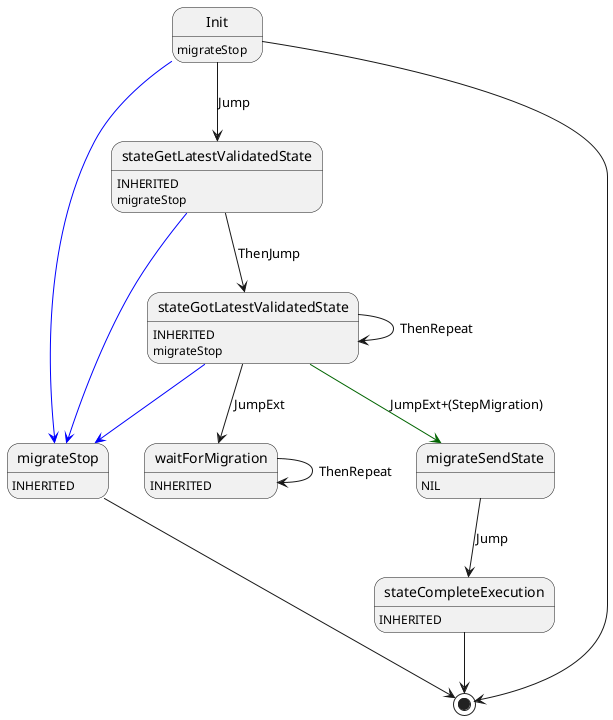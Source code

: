 @startuml
Init : migrateStop
Init -[#blue]-> migrateStop
Init --> stateGetLatestValidatedState : Jump
Init --> [*]
migrateStop : INHERITED
migrateStop --> [*]
stateGetLatestValidatedState : INHERITED
stateGetLatestValidatedState : migrateStop
stateGetLatestValidatedState -[#blue]-> migrateStop
stateGetLatestValidatedState --> stateGotLatestValidatedState : ThenJump
stateGotLatestValidatedState : INHERITED
stateGotLatestValidatedState : migrateStop
stateGotLatestValidatedState -[#blue]-> migrateStop
stateGotLatestValidatedState --> waitForMigration : JumpExt
stateGotLatestValidatedState -[#DarkGreen]-> migrateSendState : JumpExt+(StepMigration)
stateGotLatestValidatedState --> stateGotLatestValidatedState : ThenRepeat
waitForMigration : INHERITED
waitForMigration --> waitForMigration : ThenRepeat
migrateSendState : NIL
migrateSendState --> stateCompleteExecution : Jump
stateCompleteExecution : INHERITED
stateCompleteExecution --> [*]
@enduml
